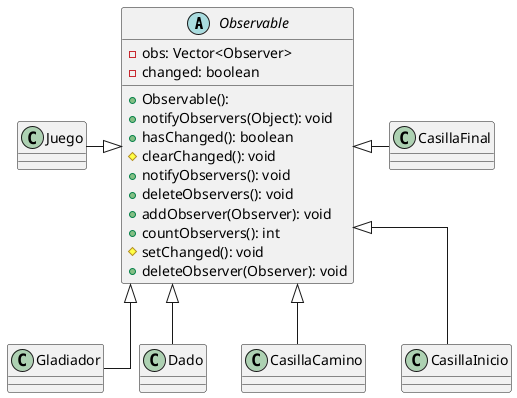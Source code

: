 @startuml
skinparam linetype ortho

abstract class Observable {
  + Observable():
  - obs: Vector<Observer>
  - changed: boolean
  + notifyObservers(Object): void
  + hasChanged(): boolean
  # clearChanged(): void
  + notifyObservers(): void
  + deleteObservers(): void
  + addObserver(Observer): void
  + countObservers(): int
  # setChanged(): void
  + deleteObserver(Observer): void
}

Juego -|> Observable
Observable <|-- Gladiador
Observable <|-- Dado
Observable <|-- CasillaCamino
Observable <|-- CasillaInicio
Observable <|- CasillaFinal
class CasillaCamino {

}
class CasillaInicio {
}

class CasillaFinal {
}
@enduml